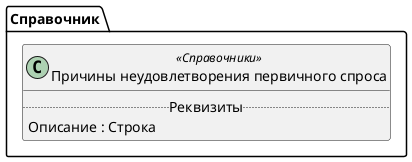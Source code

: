 ﻿@startuml ПричиныНеудовлетворенияПервичногоСпроса
'!include templates.wsd
'..\include templates.wsd
class Справочник.ПричиныНеудовлетворенияПервичногоСпроса as "Причины неудовлетворения первичного спроса" <<Справочники>>
{
..Реквизиты..
Описание : Строка
}
@enduml
